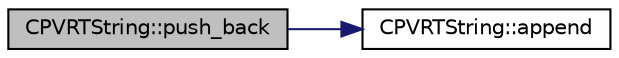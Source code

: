 digraph "CPVRTString::push_back"
{
  edge [fontname="Helvetica",fontsize="10",labelfontname="Helvetica",labelfontsize="10"];
  node [fontname="Helvetica",fontsize="10",shape=record];
  rankdir="LR";
  Node1 [label="CPVRTString::push_back",height=0.2,width=0.4,color="black", fillcolor="grey75", style="filled", fontcolor="black"];
  Node1 -> Node2 [color="midnightblue",fontsize="10",style="solid",fontname="Helvetica"];
  Node2 [label="CPVRTString::append",height=0.2,width=0.4,color="black", fillcolor="white", style="filled",URL="$class_c_p_v_r_t_string.html#a78f7b9163685822b1c31b08649e7af68",tooltip="Appends a string. "];
}
